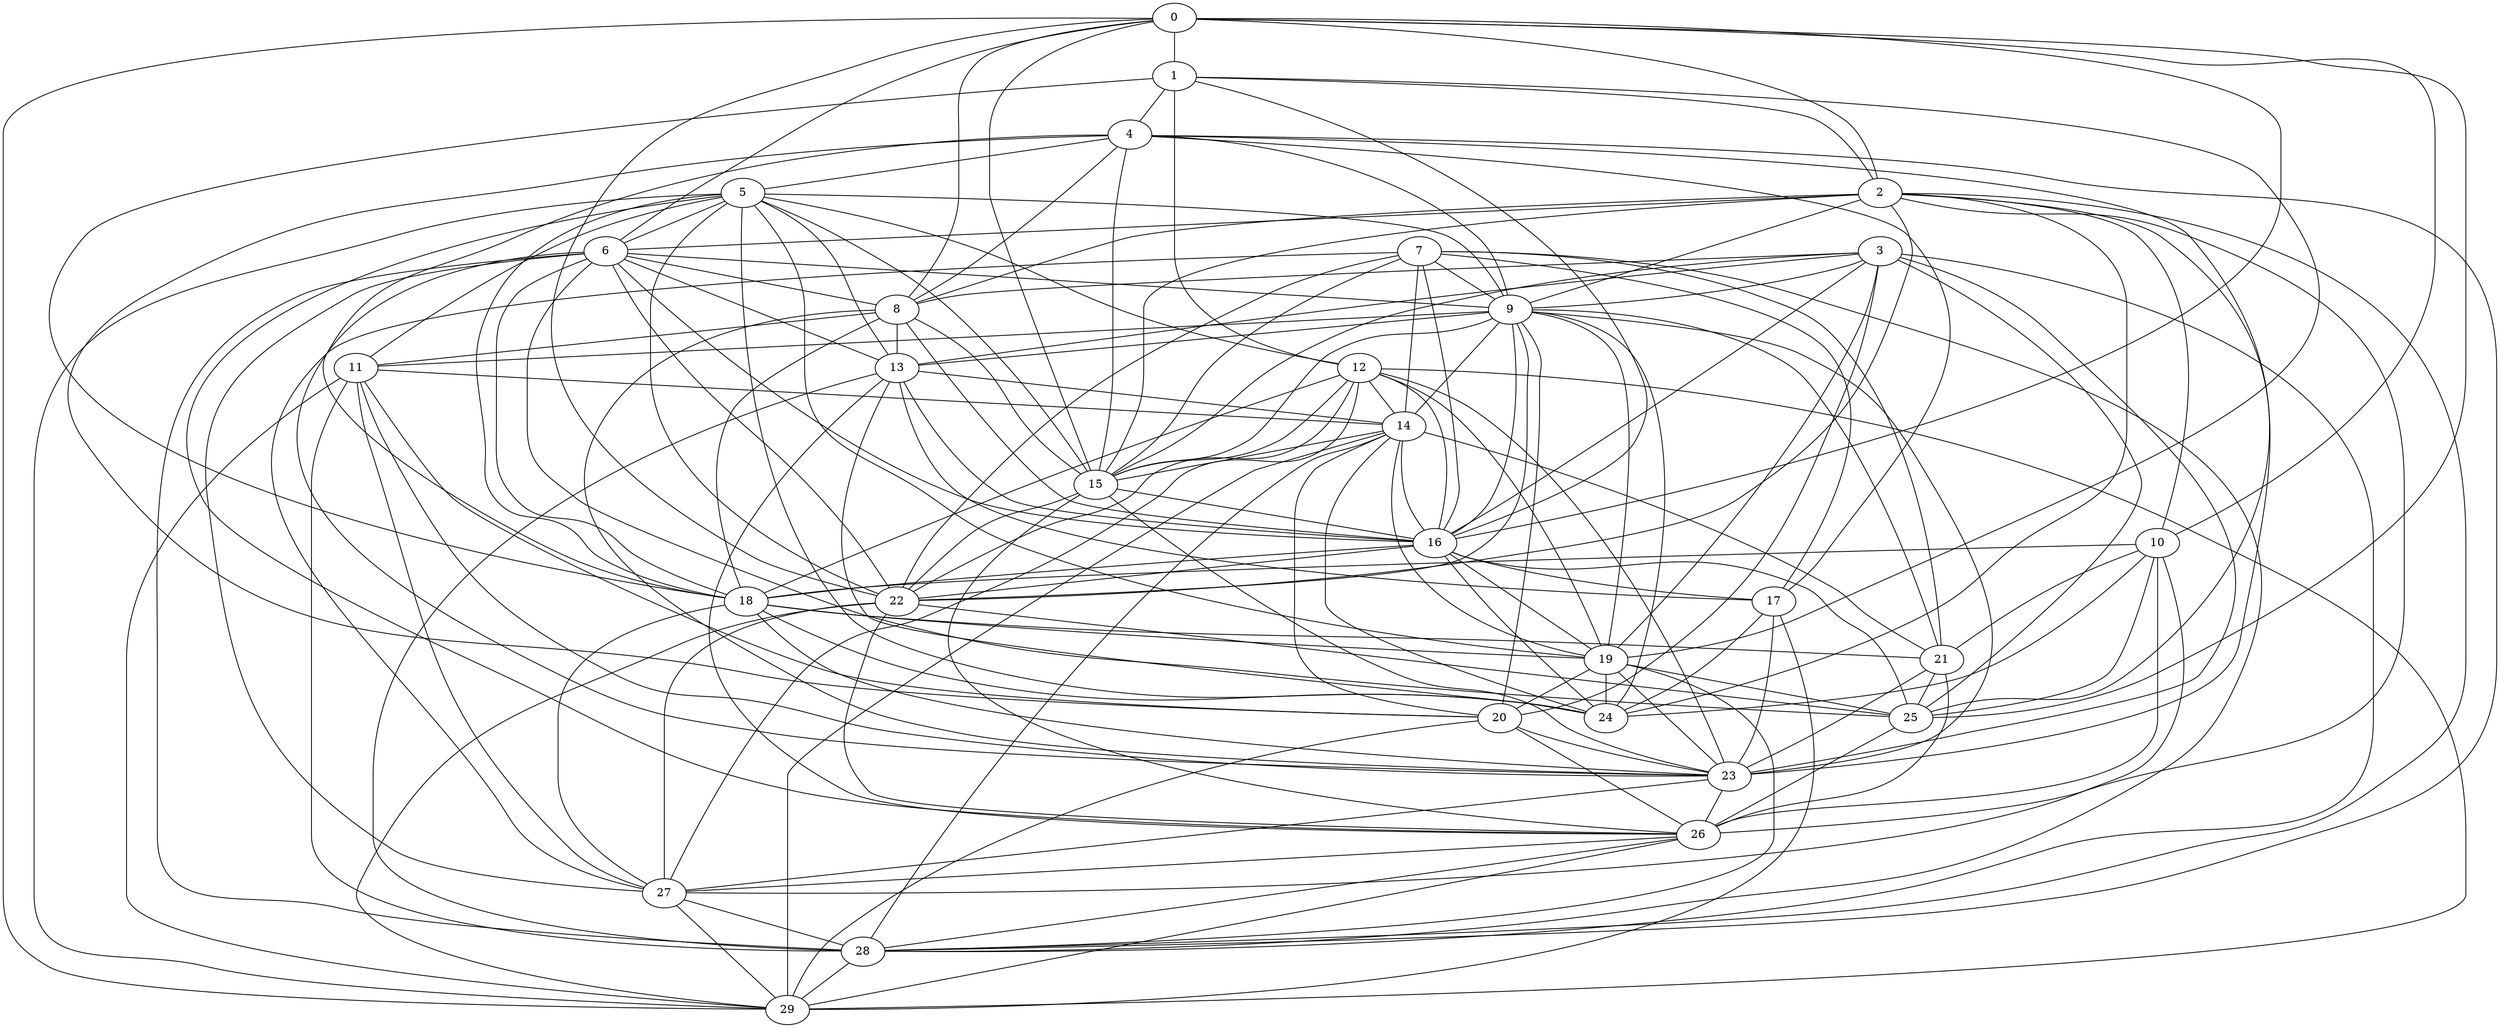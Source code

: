 strict graph  {
0;
1;
2;
3;
4;
5;
6;
7;
8;
9;
10;
11;
12;
13;
14;
15;
16;
17;
18;
19;
20;
21;
22;
23;
24;
25;
26;
27;
28;
29;
0 -- 8  [weight=6000];
0 -- 22  [weight=1000];
0 -- 29  [weight=2000];
0 -- 15  [weight=4000];
0 -- 16  [weight=5000];
0 -- 6  [weight=5000];
0 -- 10  [weight=6000];
0 -- 2  [weight=6000];
0 -- 1  [weight=7000];
0 -- 25  [weight=3000];
1 -- 18  [weight=1000];
1 -- 12  [weight=4000];
1 -- 2  [weight=5000];
1 -- 19  [weight=2000];
1 -- 16  [weight=2000];
1 -- 4  [weight=7000];
2 -- 23  [weight=6000];
2 -- 10  [weight=1000];
2 -- 15  [weight=1000];
2 -- 22  [weight=3000];
2 -- 6  [weight=5000];
2 -- 26  [weight=7000];
2 -- 24  [weight=2000];
2 -- 8  [weight=7000];
2 -- 28  [weight=3000];
2 -- 9  [weight=5000];
3 -- 25  [weight=4000];
3 -- 20  [weight=4000];
3 -- 13  [weight=7000];
3 -- 15  [weight=6000];
3 -- 19  [weight=6000];
3 -- 8  [weight=2000];
3 -- 23  [weight=5000];
3 -- 9  [weight=3000];
3 -- 28  [weight=3000];
3 -- 16  [weight=4000];
4 -- 25  [weight=3000];
4 -- 18  [weight=1000];
4 -- 9  [weight=2000];
4 -- 28  [weight=2000];
4 -- 5  [weight=3000];
4 -- 17  [weight=2000];
4 -- 15  [weight=5000];
4 -- 20  [weight=3000];
4 -- 8  [weight=2000];
5 -- 11  [weight=1000];
5 -- 15  [weight=2000];
5 -- 13  [weight=5000];
5 -- 9  [weight=3000];
5 -- 12  [weight=1000];
5 -- 22  [weight=7000];
5 -- 24  [weight=5000];
5 -- 26  [weight=5000];
5 -- 19  [weight=6000];
5 -- 18  [weight=2000];
5 -- 6  [weight=1000];
5 -- 29  [weight=2000];
6 -- 16  [weight=2000];
6 -- 27  [weight=6000];
6 -- 28  [weight=5000];
6 -- 22  [weight=3000];
6 -- 25  [weight=5000];
6 -- 8  [weight=4000];
6 -- 23  [weight=3000];
6 -- 18  [weight=6000];
6 -- 13  [weight=3000];
6 -- 9  [weight=5000];
7 -- 17  [weight=6000];
7 -- 22  [weight=5000];
7 -- 28  [weight=1000];
7 -- 27  [weight=6000];
7 -- 14  [weight=1000];
7 -- 21  [weight=2000];
7 -- 9  [weight=4000];
7 -- 15  [weight=7000];
7 -- 16  [weight=6000];
8 -- 11  [weight=4000];
8 -- 18  [weight=4000];
8 -- 16  [weight=1000];
8 -- 15  [weight=6000];
8 -- 23  [weight=1000];
8 -- 13  [weight=4000];
9 -- 22  [weight=3000];
9 -- 23  [weight=2000];
9 -- 21  [weight=2000];
9 -- 24  [weight=7000];
9 -- 11  [weight=2000];
9 -- 19  [weight=6000];
9 -- 15  [weight=6000];
9 -- 16  [weight=5000];
9 -- 14  [weight=5000];
9 -- 20  [weight=3000];
9 -- 13  [weight=2000];
10 -- 21  [weight=4000];
10 -- 26  [weight=7000];
10 -- 18  [weight=4000];
10 -- 24  [weight=6000];
10 -- 27  [weight=6000];
10 -- 25  [weight=1000];
11 -- 29  [weight=5000];
11 -- 20  [weight=3000];
11 -- 28  [weight=7000];
11 -- 27  [weight=6000];
11 -- 23  [weight=2000];
11 -- 14  [weight=3000];
12 -- 18  [weight=5000];
12 -- 22  [weight=3000];
12 -- 16  [weight=2000];
12 -- 19  [weight=2000];
12 -- 14  [weight=3000];
12 -- 23  [weight=7000];
12 -- 15  [weight=4000];
12 -- 27  [weight=3000];
12 -- 29  [weight=4000];
13 -- 14  [weight=7000];
13 -- 28  [weight=5000];
13 -- 24  [weight=2000];
13 -- 26  [weight=1000];
13 -- 16  [weight=5000];
13 -- 17  [weight=7000];
14 -- 16  [weight=6000];
14 -- 24  [weight=6000];
14 -- 21  [weight=1000];
14 -- 19  [weight=2000];
14 -- 15  [weight=5000];
14 -- 28  [weight=1000];
14 -- 20  [weight=6000];
14 -- 29  [weight=6000];
15 -- 16  [weight=7000];
15 -- 22  [weight=6000];
15 -- 23  [weight=2000];
15 -- 26  [weight=5000];
16 -- 19  [weight=2000];
16 -- 18  [weight=7000];
16 -- 25  [weight=4000];
16 -- 17  [weight=6000];
16 -- 24  [weight=1000];
16 -- 22  [weight=3000];
17 -- 29  [weight=2000];
17 -- 23  [weight=5000];
17 -- 24  [weight=4000];
18 -- 24  [weight=7000];
18 -- 27  [weight=1000];
18 -- 21  [weight=3000];
18 -- 19  [weight=3000];
18 -- 23  [weight=4000];
19 -- 24  [weight=7000];
19 -- 25  [weight=2000];
19 -- 23  [weight=5000];
19 -- 28  [weight=7000];
19 -- 20  [weight=3000];
20 -- 26  [weight=3000];
20 -- 29  [weight=1000];
20 -- 23  [weight=7000];
21 -- 23  [weight=7000];
21 -- 25  [weight=3000];
21 -- 26  [weight=3000];
22 -- 26  [weight=1000];
22 -- 29  [weight=5000];
22 -- 25  [weight=2000];
22 -- 27  [weight=7000];
23 -- 26  [weight=1000];
23 -- 27  [weight=4000];
25 -- 26  [weight=7000];
26 -- 29  [weight=2000];
26 -- 27  [weight=2000];
26 -- 28  [weight=1000];
27 -- 28  [weight=6000];
27 -- 29  [weight=4000];
28 -- 29  [weight=6000];
}
